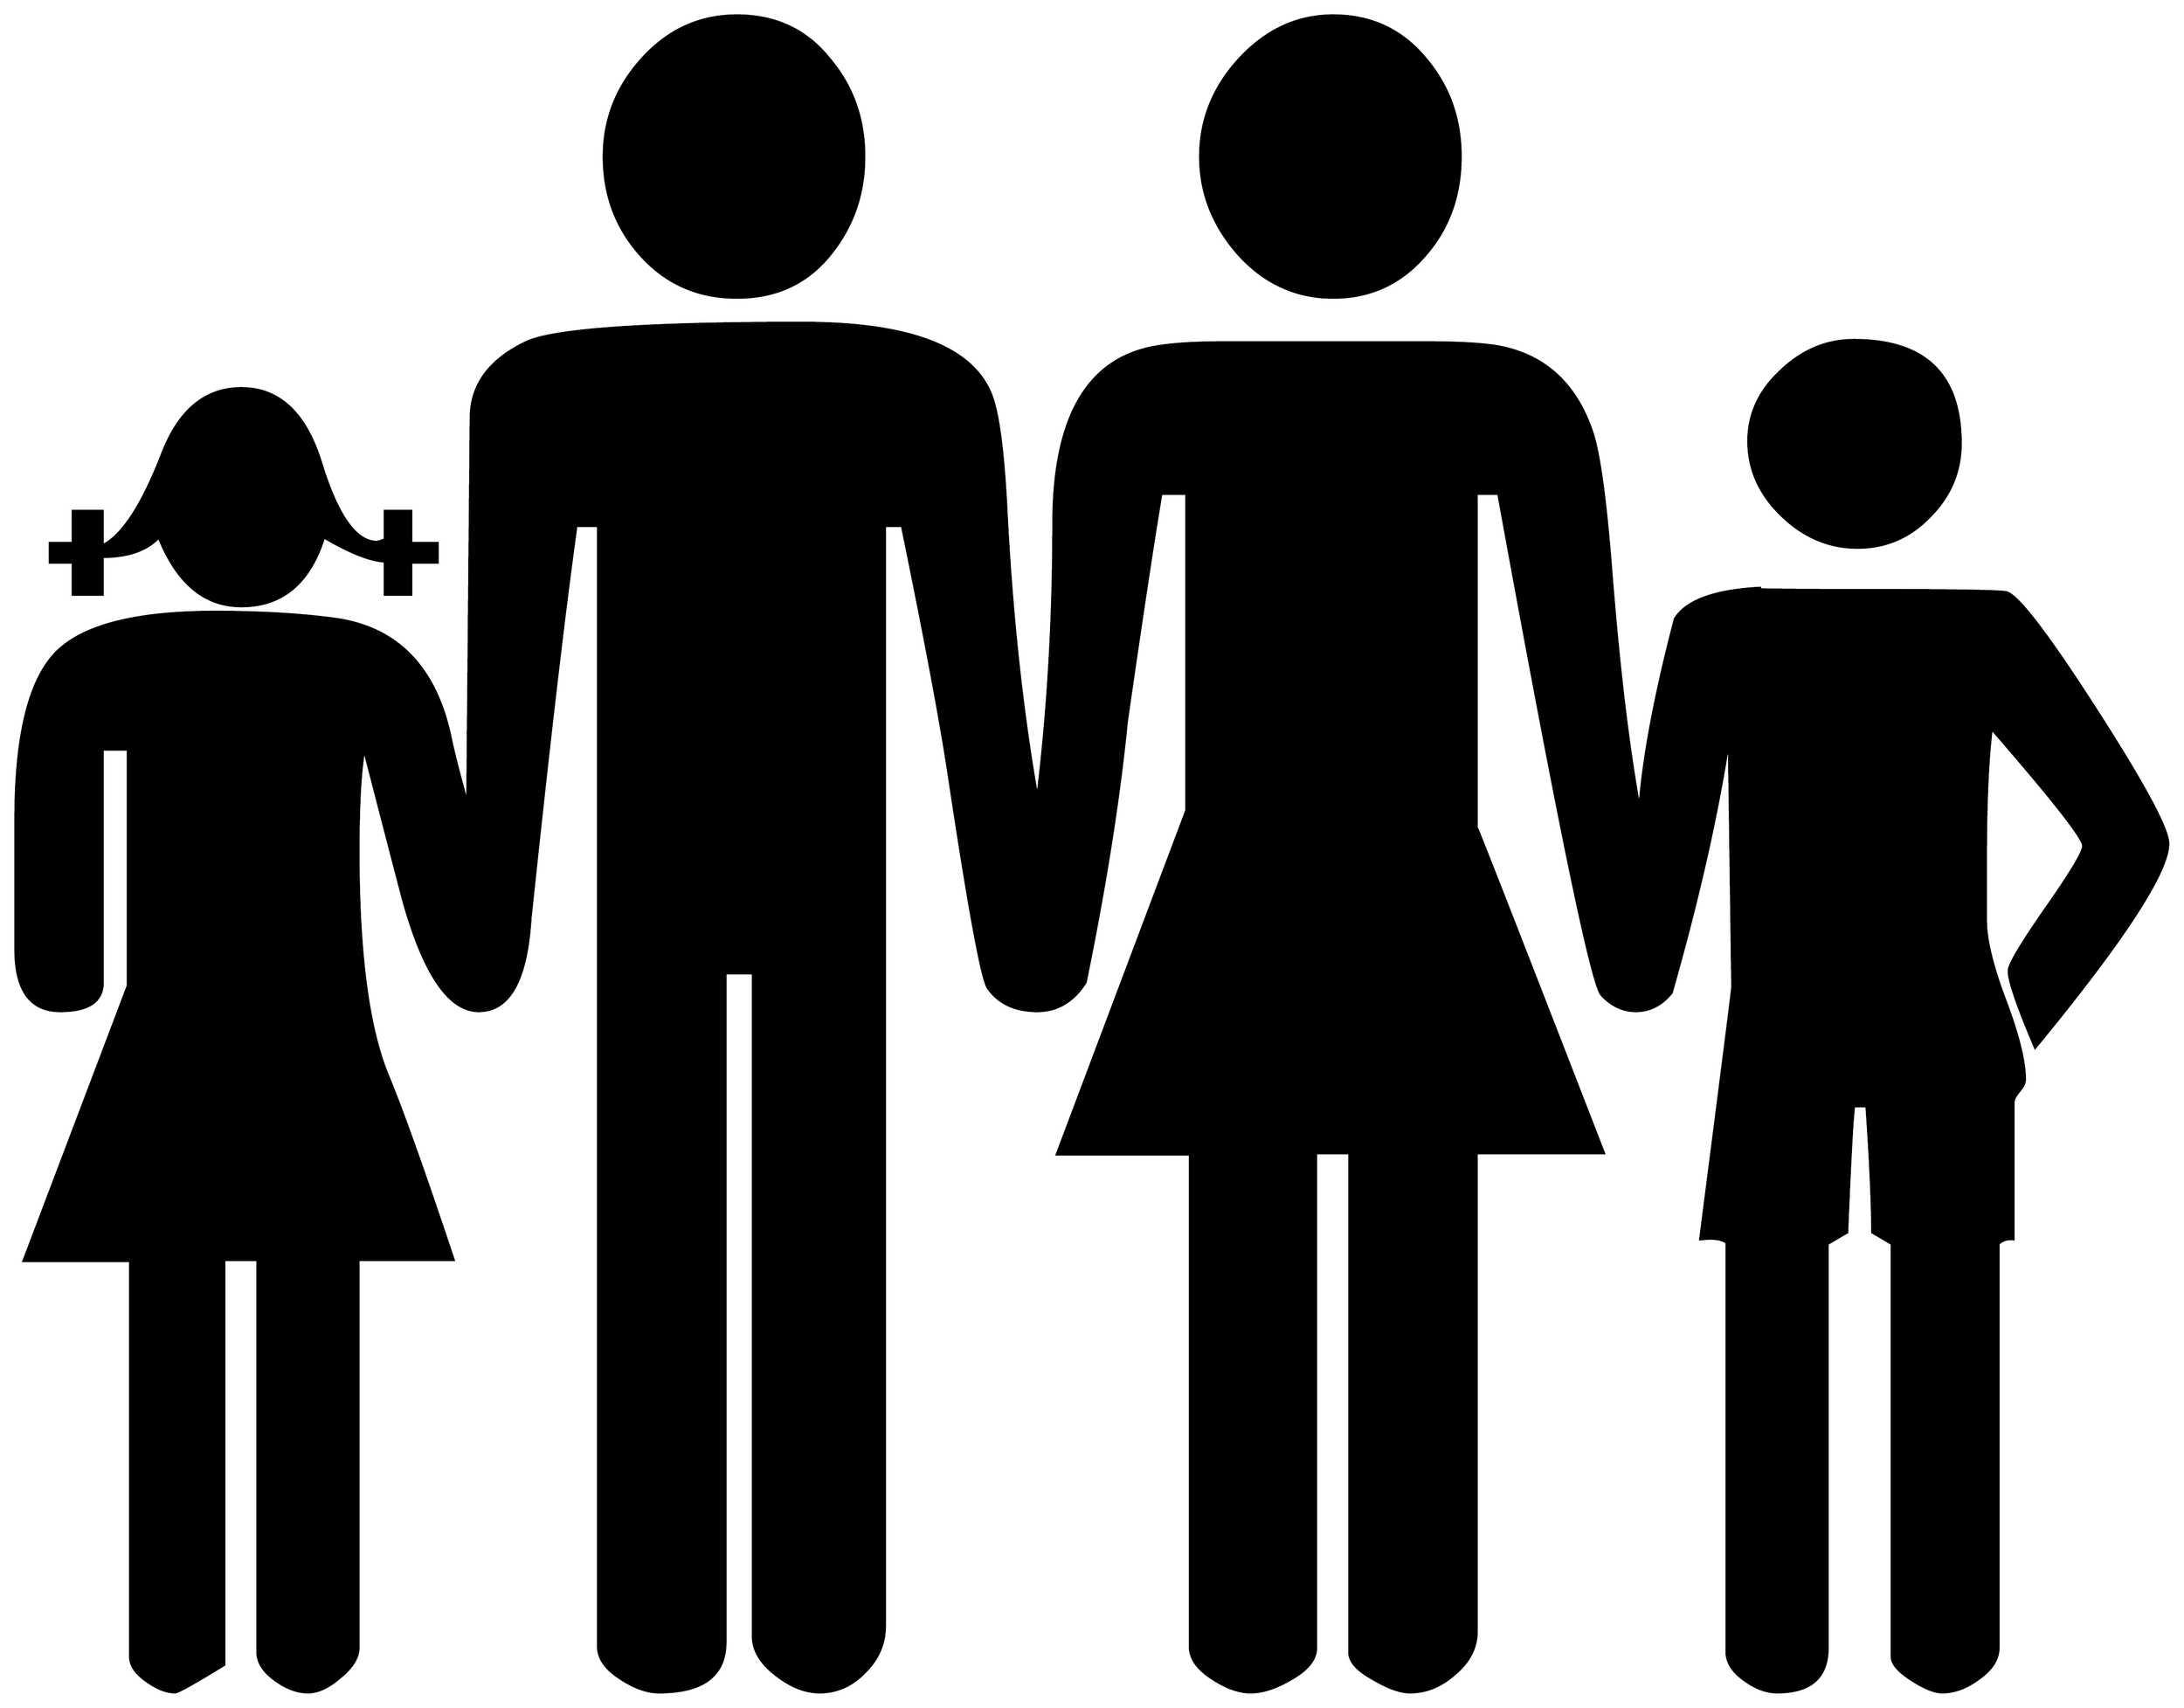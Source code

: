 


\begin{tikzpicture}[y=0.80pt, x=0.80pt, yscale=-1.0, xscale=1.0, inner sep=0pt, outer sep=0pt]
\begin{scope}[shift={(100.0,1775.0)},nonzero rule]
  \path[draw=.,fill=.,line width=1.600pt] (1778.0,-1009.0) ..
    controls (1778.0,-984.333) and (1769.0,-963.0) ..
    (1751.0,-945.0) .. controls (1733.667,-927.0) and
    (1712.667,-918.0) .. (1688.0,-918.0) .. controls
    (1663.333,-918.0) and (1641.333,-927.333) .. (1622.0,-946.0) ..
    controls (1602.667,-964.667) and (1593.0,-986.333) ..
    (1593.0,-1011.0) .. controls (1593.0,-1034.333) and
    (1602.333,-1054.667) .. (1621.0,-1072.0) .. controls
    (1639.667,-1090.0) and (1661.0,-1099.0) .. (1685.0,-1099.0) ..
    controls (1747.0,-1099.0) and (1778.0,-1069.0) ..
    (1778.0,-1009.0) -- cycle(1342.0,-1259.0) .. controls
    (1342.0,-1225.667) and (1332.0,-1197.333) .. (1312.0,-1174.0) ..
    controls (1290.667,-1148.667) and (1263.667,-1136.0) ..
    (1231.0,-1136.0) .. controls (1199.0,-1136.0) and
    (1171.667,-1148.333) .. (1149.0,-1173.0) .. controls
    (1126.333,-1198.333) and (1115.0,-1227.0) .. (1115.0,-1259.0) ..
    controls (1115.0,-1291.0) and (1126.333,-1319.333) ..
    (1149.0,-1344.0) .. controls (1172.333,-1369.333) and
    (1199.667,-1382.0) .. (1231.0,-1382.0) .. controls
    (1263.667,-1382.0) and (1290.333,-1369.667) .. (1311.0,-1345.0) ..
    controls (1331.667,-1321.0) and (1342.0,-1292.333) ..
    (1342.0,-1259.0) -- cycle(822.0,-1259.0) .. controls
    (822.0,-1225.667) and (811.667,-1196.667) .. (791.0,-1172.0) ..
    controls (771.0,-1148.0) and (744.333,-1136.0) ..
    (711.0,-1136.0) .. controls (677.667,-1136.0) and
    (650.0,-1148.0) .. (628.0,-1172.0) .. controls
    (606.0,-1196.0) and (595.0,-1225.0) .. (595.0,-1259.0) ..
    controls (595.0,-1291.667) and (606.333,-1320.333) ..
    (629.0,-1345.0) .. controls (651.667,-1369.667) and
    (679.0,-1382.0) .. (711.0,-1382.0) .. controls
    (744.333,-1382.0) and (771.0,-1369.667) .. (791.0,-1345.0) ..
    controls (811.667,-1321.0) and (822.0,-1292.333) ..
    (822.0,-1259.0) -- cycle(1959.0,-660.0) .. controls
    (1959.0,-635.333) and (1920.333,-576.0) .. (1843.0,-482.0) ..
    controls (1827.667,-518.0) and (1820.0,-540.333) ..
    (1820.0,-549.0) .. controls (1820.0,-554.333) and
    (1830.667,-572.333) .. (1852.0,-603.0) .. controls
    (1874.0,-634.333) and (1885.0,-652.667) .. (1885.0,-658.0) ..
    controls (1885.0,-664.667) and (1858.333,-698.667) ..
    (1805.0,-760.0) .. controls (1801.667,-732.667) and
    (1800.0,-695.333) .. (1800.0,-648.0) -- (1800.0,-593.0) ..
    controls (1800.0,-576.333) and (1805.667,-553.0) ..
    (1817.0,-523.0) .. controls (1828.333,-493.0) and
    (1834.0,-470.0) .. (1834.0,-454.0) .. controls
    (1834.0,-451.333) and (1832.333,-448.0) .. (1829.0,-444.0) ..
    controls (1825.667,-440.0) and (1824.0,-436.667) ..
    (1824.0,-434.0) -- (1824.0,-315.0) .. controls
    (1818.667,-315.667) and (1814.333,-314.333) .. (1811.0,-311.0) --
    (1811.0,41.0) .. controls (1811.0,51.0) and (1805.333,60.0) ..
    (1794.0,68.0) .. controls (1783.333,76.0) and (1772.667,80.0) ..
    (1762.0,80.0) .. controls (1755.333,80.0) and (1746.333,76.333) ..
    (1735.0,69.0) .. controls (1723.667,61.667) and (1718.0,55.0) ..
    (1718.0,49.0) -- (1718.0,-311.0) -- (1701.0,-321.0) ..
    controls (1701.0,-345.667) and (1699.333,-382.333) ..
    (1696.0,-431.0) -- (1685.0,-431.0) .. controls
    (1683.667,-421.667) and (1681.667,-385.0) .. (1679.0,-321.0) --
    (1662.0,-311.0) -- (1662.0,41.0) .. controls (1662.0,67.0)
    and (1647.333,80.0) .. (1618.0,80.0) .. controls (1608.667,80.0)
    and (1599.0,76.333) .. (1589.0,69.0) .. controls (1579.0,61.667)
    and (1574.0,53.667) .. (1574.0,45.0) -- (1574.0,-312.0) ..
    controls (1570.0,-315.333) and (1562.333,-316.333) ..
    (1551.0,-315.0) .. controls (1569.667,-459.667) and
    (1579.0,-533.0) .. (1579.0,-535.0) .. controls
    (1579.0,-534.333) and (1578.0,-606.333) .. (1576.0,-751.0) ..
    controls (1566.0,-685.667) and (1549.333,-612.0) ..
    (1526.0,-530.0) .. controls (1517.333,-519.333) and
    (1507.0,-514.0) .. (1495.0,-514.0) .. controls
    (1483.667,-514.0) and (1473.667,-518.667) .. (1465.0,-528.0) ..
    controls (1456.333,-537.333) and (1426.333,-683.0) ..
    (1375.0,-965.0) -- (1356.0,-965.0) -- (1356.0,-674.0) ..
    controls (1356.0,-675.333) and (1393.0,-580.667) ..
    (1467.0,-390.0) -- (1356.0,-390.0) -- (1356.0,27.0) ..
    controls (1356.0,41.0) and (1349.667,53.333) .. (1337.0,64.0) ..
    controls (1325.0,74.667) and (1312.0,80.0) .. (1298.0,80.0) ..
    controls (1289.333,80.0) and (1278.333,76.0) .. (1265.0,68.0) ..
    controls (1251.667,60.667) and (1245.0,53.0) .. (1245.0,45.0) --
    (1245.0,-390.0) -- (1216.0,-390.0) -- (1216.0,41.0) ..
    controls (1216.0,51.0) and (1209.0,60.0) .. (1195.0,68.0) ..
    controls (1181.667,76.0) and (1169.667,80.0) .. (1159.0,80.0) ..
    controls (1148.333,80.0) and (1136.667,75.667) .. (1124.0,67.0) ..
    controls (1112.0,59.0) and (1106.0,50.0) .. (1106.0,40.0) --
    (1106.0,-389.0) -- (990.0,-389.0) -- (1103.0,-689.0) --
    (1103.0,-965.0) -- (1081.0,-965.0) .. controls
    (1073.667,-921.0) and (1063.667,-855.0) .. (1051.0,-767.0) ..
    controls (1044.333,-699.667) and (1032.333,-623.667) ..
    (1015.0,-539.0) .. controls (1004.333,-522.333) and
    (990.333,-514.0) .. (973.0,-514.0) .. controls (953.667,-514.0)
    and (939.333,-520.667) .. (930.0,-534.0) .. controls
    (924.667,-541.333) and (913.0,-605.0) .. (895.0,-725.0) ..
    controls (887.667,-772.333) and (874.333,-843.0) .. (855.0,-937.0)
    -- (840.0,-937.0) -- (840.0,22.0) .. controls (840.0,37.333)
    and (834.333,50.667) .. (823.0,62.0) .. controls (811.667,74.0)
    and (798.333,80.0) .. (783.0,80.0) .. controls (770.333,80.0)
    and (757.333,74.667) .. (744.0,64.0) .. controls (731.333,54.0)
    and (725.0,43.0) .. (725.0,31.0) -- (725.0,-547.0) --
    (701.0,-547.0) -- (701.0,36.0) .. controls (701.0,65.333) and
    (681.667,80.0) .. (643.0,80.0) .. controls (632.333,80.0) and
    (620.667,75.667) .. (608.0,67.0) .. controls (596.0,59.0) and
    (590.0,50.0) .. (590.0,40.0) -- (590.0,-937.0) --
    (571.0,-937.0) .. controls (560.333,-861.0) and (547.0,-747.0)
    .. (531.0,-595.0) .. controls (527.667,-541.0) and
    (512.667,-514.0) .. (486.0,-514.0) .. controls (460.0,-514.0)
    and (438.0,-546.333) .. (420.0,-611.0) .. controls
    (408.667,-654.333) and (397.333,-698.0) .. (386.0,-742.0) ..
    controls (382.667,-723.333) and (381.0,-693.667) .. (381.0,-653.0)
    .. controls (381.0,-563.667) and (389.667,-498.333) ..
    (407.0,-457.0) .. controls (419.667,-426.333) and (438.667,-373.0)
    .. (464.0,-297.0) -- (381.0,-297.0) -- (381.0,41.0) ..
    controls (381.0,49.667) and (375.667,58.333) .. (365.0,67.0) ..
    controls (355.0,75.667) and (345.667,80.0) .. (337.0,80.0) ..
    controls (327.667,80.0) and (318.0,76.333) .. (308.0,69.0) ..
    controls (298.0,61.667) and (293.0,53.667) .. (293.0,45.0) --
    (293.0,-297.0) -- (264.0,-297.0) -- (264.0,56.0) .. controls
    (238.0,72.0) and (223.667,80.0) .. (221.0,80.0) .. controls
    (213.667,80.0) and (205.333,76.667) .. (196.0,70.0) .. controls
    (186.667,63.333) and (182.0,56.333) .. (182.0,49.0) --
    (182.0,-296.0) -- (89.0,-296.0) -- (180.0,-536.0) --
    (180.0,-742.0) -- (158.0,-742.0) -- (158.0,-539.0) ..
    controls (158.0,-522.333) and (145.667,-514.0) .. (121.0,-514.0)
    .. controls (95.0,-514.0) and (82.0,-532.0) .. (82.0,-568.0)
    -- (82.0,-681.0) .. controls (82.0,-752.333) and (93.333,-800.333)
    .. (116.0,-825.0) .. controls (138.667,-849.667) and
    (185.333,-862.0) .. (256.0,-862.0) .. controls (295.333,-862.0)
    and (330.0,-860.0) .. (360.0,-856.0) .. controls
    (414.0,-848.667) and (447.667,-814.667) .. (461.0,-754.0) ..
    controls (463.667,-740.667) and (468.667,-721.0) .. (476.0,-695.0)
    .. controls (478.0,-917.667) and (479.0,-1029.667) ..
    (479.0,-1031.0) .. controls (479.0,-1059.667) and
    (495.0,-1081.667) .. (527.0,-1097.0) .. controls
    (550.333,-1108.333) and (630.667,-1114.0) .. (768.0,-1114.0) ..
    controls (860.0,-1114.0) and (914.667,-1093.667) ..
    (932.0,-1053.0) .. controls (938.667,-1037.667) and
    (943.333,-1003.333) .. (946.0,-950.0) .. controls (950.667,-858.667)
    and (959.667,-775.333) .. (973.0,-700.0) .. controls
    (982.333,-776.0) and (987.0,-855.667) .. (987.0,-939.0) ..
    controls (987.0,-1031.0) and (1016.333,-1082.333) ..
    (1075.0,-1093.0) .. controls (1089.667,-1095.667) and
    (1110.0,-1097.0) .. (1136.0,-1097.0) -- (1311.0,-1097.0) ..
    controls (1341.667,-1097.0) and (1363.667,-1095.667) ..
    (1377.0,-1093.0) .. controls (1416.333,-1085.0) and
    (1443.0,-1060.0) .. (1457.0,-1018.0) .. controls
    (1463.0,-999.333) and (1468.333,-960.667) .. (1473.0,-902.0) ..
    controls (1479.667,-816.0) and (1488.0,-745.667) ..
    (1498.0,-691.0) .. controls (1501.333,-735.0) and
    (1511.667,-790.0) .. (1529.0,-856.0) .. controls
    (1539.0,-872.0) and (1564.0,-881.0) .. (1604.0,-883.0) ..
    controls (1582.0,-881.667) and (1611.0,-881.0) ..
    (1691.0,-881.0) .. controls (1771.0,-881.0) and
    (1813.333,-880.333) .. (1818.0,-879.0) .. controls
    (1828.0,-876.333) and (1854.0,-842.333) .. (1896.0,-777.0) ..
    controls (1938.0,-711.667) and (1959.0,-672.667) ..
    (1959.0,-660.0) -- cycle(450.0,-905.0) -- (427.0,-905.0) --
    (427.0,-877.0) -- (404.0,-877.0) -- (404.0,-906.0) ..
    controls (391.333,-906.667) and (373.667,-913.667) .. (351.0,-927.0)
    .. controls (338.333,-887.0) and (314.333,-867.0) ..
    (279.0,-867.0) .. controls (247.0,-867.0) and (223.0,-887.0)
    .. (207.0,-927.0) .. controls (196.333,-915.667) and
    (180.0,-910.0) .. (158.0,-910.0) -- (158.0,-877.0) --
    (132.0,-877.0) -- (132.0,-905.0) -- (112.0,-905.0) --
    (112.0,-922.0) -- (132.0,-922.0) -- (132.0,-950.0) --
    (158.0,-950.0) -- (158.0,-920.0) .. controls (175.333,-928.667)
    and (192.667,-955.333) .. (210.0,-1000.0) .. controls
    (224.667,-1038.0) and (247.667,-1057.0) .. (279.0,-1057.0) ..
    controls (312.333,-1057.0) and (335.667,-1034.667) ..
    (349.0,-990.0) .. controls (363.0,-945.333) and (379.0,-923.0)
    .. (397.0,-923.0) .. controls (397.667,-923.0) and
    (400.0,-923.667) .. (404.0,-925.0) -- (404.0,-950.0) --
    (427.0,-950.0) -- (427.0,-922.0) -- (450.0,-922.0) --
    (450.0,-905.0) -- cycle;
\end{scope}

\end{tikzpicture}

